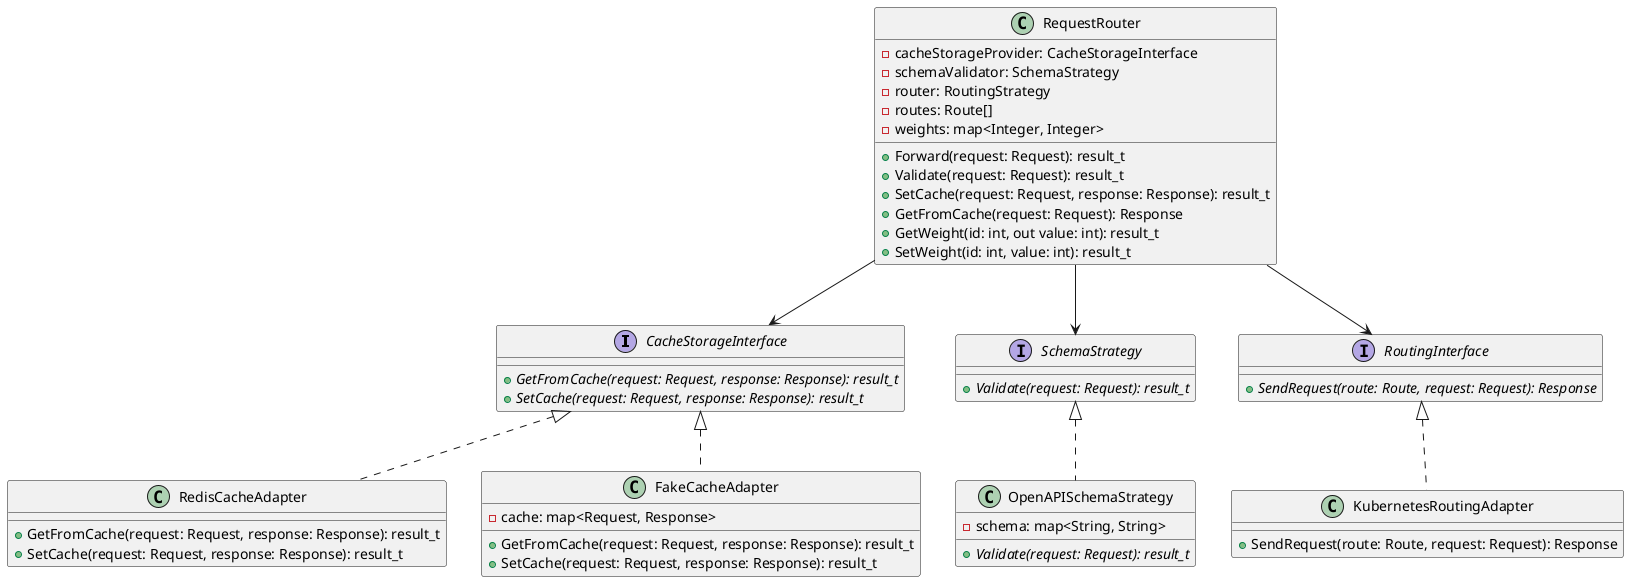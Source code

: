 @startuml
interface CacheStorageInterface {
  {abstract} +GetFromCache(request: Request, response: Response): result_t
  {abstract} +SetCache(request: Request, response: Response): result_t
}

class RedisCacheAdapter implements CacheStorageInterface {
  +GetFromCache(request: Request, response: Response): result_t
  +SetCache(request: Request, response: Response): result_t
}

class FakeCacheAdapter implements CacheStorageInterface {
  -cache: map<Request, Response>
  +GetFromCache(request: Request, response: Response): result_t
  +SetCache(request: Request, response: Response): result_t
}

interface SchemaStrategy {
  {abstract} +Validate(request: Request): result_t
}

class OpenAPISchemaStrategy implements SchemaStrategy {
  -schema: map<String, String>
  {abstract} +Validate(request: Request): result_t
}

interface RoutingInterface {
  {abstract} +SendRequest(route: Route, request: Request): Response
}

class KubernetesRoutingAdapter implements RoutingInterface {
  +SendRequest(route: Route, request: Request): Response
}

class RequestRouter {
  -cacheStorageProvider: CacheStorageInterface
  -schemaValidator: SchemaStrategy
  -router: RoutingStrategy
  -routes: Route[]
  -weights: map<Integer, Integer>
  +Forward(request: Request): result_t
  +Validate(request: Request): result_t
  +SetCache(request: Request, response: Response): result_t
  +GetFromCache(request: Request): Response
  +GetWeight(id: int, out value: int): result_t
  +SetWeight(id: int, value: int): result_t
}

RequestRouter --> RoutingInterface
RequestRouter --> CacheStorageInterface
RequestRouter --> SchemaStrategy
@enduml
